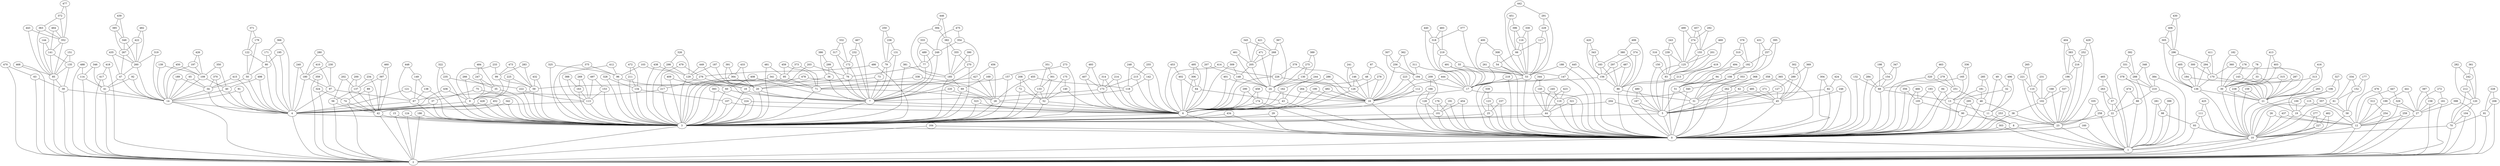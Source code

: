 graph G {
  0;
  1;
  2;
  3;
  4;
  5;
  6;
  7;
  8;
  9;
  10;
  11;
  12;
  13;
  14;
  15;
  16;
  17;
  18;
  19;
  20;
  21;
  22;
  23;
  24;
  25;
  26;
  27;
  28;
  29;
  30;
  31;
  32;
  33;
  34;
  35;
  36;
  37;
  38;
  39;
  40;
  41;
  42;
  43;
  44;
  45;
  46;
  47;
  48;
  49;
  50;
  51;
  52;
  53;
  54;
  55;
  56;
  57;
  58;
  59;
  60;
  61;
  62;
  63;
  64;
  65;
  66;
  67;
  68;
  69;
  70;
  71;
  72;
  73;
  74;
  75;
  76;
  77;
  78;
  79;
  80;
  81;
  82;
  83;
  84;
  85;
  86;
  87;
  88;
  89;
  90;
  91;
  92;
  93;
  94;
  95;
  96;
  97;
  98;
  99;
  100;
  101;
  102;
  103;
  104;
  105;
  106;
  107;
  108;
  109;
  110;
  111;
  112;
  113;
  114;
  115;
  116;
  117;
  118;
  119;
  120;
  121;
  122;
  123;
  124;
  125;
  126;
  127;
  128;
  129;
  130;
  131;
  132;
  133;
  134;
  135;
  136;
  137;
  138;
  139;
  140;
  141;
  142;
  143;
  144;
  145;
  146;
  147;
  148;
  149;
  150;
  151;
  152;
  153;
  154;
  155;
  156;
  157;
  158;
  159;
  160;
  161;
  162;
  163;
  164;
  165;
  166;
  167;
  168;
  169;
  170;
  171;
  172;
  173;
  174;
  175;
  176;
  177;
  178;
  179;
  180;
  181;
  182;
  183;
  184;
  185;
  186;
  187;
  188;
  189;
  190;
  191;
  192;
  193;
  194;
  195;
  196;
  197;
  198;
  199;
  200;
  201;
  202;
  203;
  204;
  205;
  206;
  207;
  208;
  209;
  210;
  211;
  212;
  213;
  214;
  215;
  216;
  217;
  218;
  219;
  220;
  221;
  222;
  223;
  224;
  225;
  226;
  227;
  228;
  229;
  230;
  231;
  232;
  233;
  234;
  235;
  236;
  237;
  238;
  239;
  240;
  241;
  242;
  243;
  244;
  245;
  246;
  247;
  248;
  249;
  250;
  251;
  252;
  253;
  254;
  255;
  256;
  257;
  258;
  259;
  260;
  261;
  262;
  263;
  264;
  265;
  266;
  267;
  268;
  269;
  270;
  271;
  272;
  273;
  274;
  275;
  276;
  277;
  278;
  279;
  280;
  281;
  282;
  283;
  284;
  285;
  286;
  287;
  288;
  289;
  290;
  291;
  292;
  293;
  294;
  295;
  296;
  297;
  298;
  299;
  300;
  301;
  302;
  303;
  304;
  305;
  306;
  307;
  308;
  309;
  310;
  311;
  312;
  313;
  314;
  315;
  316;
  317;
  318;
  319;
  320;
  321;
  322;
  323;
  324;
  325;
  326;
  327;
  328;
  329;
  330;
  331;
  332;
  333;
  334;
  335;
  336;
  337;
  338;
  339;
  340;
  341;
  342;
  343;
  344;
  345;
  346;
  347;
  348;
  349;
  350;
  351;
  352;
  353;
  354;
  355;
  356;
  357;
  358;
  359;
  360;
  361;
  362;
  363;
  364;
  365;
  366;
  367;
  368;
  369;
  370;
  371;
  372;
  373;
  374;
  375;
  376;
  377;
  378;
  379;
  380;
  381;
  382;
  383;
  384;
  385;
  386;
  387;
  388;
  389;
  390;
  391;
  392;
  393;
  394;
  395;
  396;
  397;
  398;
  399;
  400;
  401;
  402;
  403;
  404;
  405;
  406;
  407;
  408;
  409;
  410;
  411;
  412;
  413;
  414;
  415;
  416;
  417;
  418;
  419;
  420;
  421;
  422;
  423;
  424;
  425;
  426;
  427;
  428;
  429;
  430;
  431;
  432;
  433;
  434;
  435;
  436;
  437;
  438;
  439;
  440;
  441;
  442;
  443;
  444;
  445;
  446;
  447;
  448;
  449;
  450;
  451;
  452;
  453;
  454;
  455;
  456;
  457;
  458;
  459;
  460;
  461;
  462;
  463;
  464;
  465;
  466;
  467;
  468;
  469;
  470;
  471;
  472;
  473;
  474;
  475;
  476;
  477;
  478;
  479;
  480;
  481;
  482;
  483;
  484;
  485;
  486;
  487;
  488;
  489;
  490;
  491;
  492;
  493;
  494;
  495;
  496;
  497;
  498;
  499;
   0 -- 1;
   1 -- 2;
   2 -- 0;
   3 -- 2;
   3 -- 0;
   4 -- 3;
   4 -- 2;
   5 -- 3;
   5 -- 0;
   6 -- 3;
   6 -- 0;
   7 -- 6;
   7 -- 3;
   8 -- 0;
   8 -- 1;
   9 -- 4;
   9 -- 3;
   10 -- 1;
   10 -- 2;
   11 -- 8;
   11 -- 0;
   12 -- 10;
   12 -- 2;
   13 -- 11;
   13 -- 0;
   14 -- 4;
   14 -- 2;
   15 -- 3;
   15 -- 2;
   16 -- 6;
   16 -- 0;
   17 -- 16;
   17 -- 0;
   18 -- 7;
   18 -- 3;
   19 -- 12;
   19 -- 10;
   20 -- 7;
   20 -- 3;
   21 -- 19;
   21 -- 10;
   22 -- 8;
   22 -- 1;
   23 -- 0;
   23 -- 1;
   24 -- 16;
   24 -- 6;
   25 -- 3;
   25 -- 0;
   26 -- 12;
   26 -- 10;
   27 -- 12;
   27 -- 2;
   28 -- 6;
   28 -- 3;
   29 -- 3;
   29 -- 0;
   30 -- 21;
   30 -- 10;
   31 -- 5;
   31 -- 0;
   32 -- 13;
   32 -- 11;
   33 -- 30;
   33 -- 21;
   34 -- 14;
   34 -- 4;
   35 -- 9;
   35 -- 3;
   36 -- 20;
   36 -- 7;
   37 -- 4;
   37 -- 3;
   38 -- 23;
   38 -- 0;
   39 -- 14;
   39 -- 2;
   40 -- 14;
   40 -- 4;
   41 -- 14;
   41 -- 2;
   42 -- 3;
   42 -- 2;
   43 -- 6;
   43 -- 0;
   44 -- 3;
   44 -- 0;
   45 -- 5;
   45 -- 0;
   46 -- 38;
   46 -- 0;
   47 -- 41;
   47 -- 14;
   48 -- 24;
   48 -- 16;
   49 -- 32;
   49 -- 11;
   50 -- 34;
   50 -- 4;
   51 -- 31;
   51 -- 5;
   52 -- 6;
   52 -- 3;
   53 -- 17;
   53 -- 0;
   54 -- 53;
   54 -- 0;
   55 -- 53;
   55 -- 17;
   56 -- 42;
   56 -- 2;
   57 -- 22;
   57 -- 1;
   58 -- 12;
   58 -- 10;
   59 -- 9;
   59 -- 3;
   60 -- 7;
   60 -- 3;
   61 -- 58;
   61 -- 10;
   62 -- 45;
   62 -- 5;
   63 -- 39;
   63 -- 2;
   64 -- 43;
   64 -- 6;
   65 -- 34;
   65 -- 14;
   66 -- 54;
   66 -- 53;
   67 -- 4;
   67 -- 3;
   68 -- 13;
   68 -- 0;
   69 -- 28;
   69 -- 3;
   70 -- 10;
   70 -- 2;
   71 -- 28;
   71 -- 3;
   72 -- 52;
   72 -- 3;
   73 -- 20;
   73 -- 7;
   74 -- 42;
   74 -- 2;
   75 -- 37;
   75 -- 3;
   76 -- 18;
   76 -- 7;
   77 -- 76;
   77 -- 7;
   78 -- 33;
   78 -- 30;
   79 -- 73;
   79 -- 7;
   80 -- 50;
   80 -- 4;
   81 -- 70;
   81 -- 2;
   82 -- 31;
   82 -- 0;
   83 -- 62;
   83 -- 5;
   84 -- 13;
   84 -- 0;
   85 -- 39;
   85 -- 2;
   86 -- 31;
   86 -- 0;
   87 -- 48;
   87 -- 16;
   88 -- 22;
   88 -- 1;
   89 -- 74;
   89 -- 42;
   90 -- 8;
   90 -- 0;
   91 -- 14;
   91 -- 4;
   92 -- 41;
   92 -- 14;
   93 -- 10;
   93 -- 1;
   94 -- 51;
   94 -- 31;
   95 -- 71;
   95 -- 3;
   96 -- 18;
   96 -- 3;
   97 -- 67;
   97 -- 4;
   98 -- 93;
   98 -- 1;
   99 -- 59;
   99 -- 9;
   100 -- 19;
   100 -- 10;
   101 -- 3;
   101 -- 0;
   102 -- 38;
   102 -- 23;
   103 -- 96;
   103 -- 18;
   104 -- 70;
   104 -- 2;
   105 -- 90;
   105 -- 0;
   106 -- 100;
   106 -- 10;
   107 -- 6;
   107 -- 3;
   108 -- 51;
   108 -- 31;
   109 -- 40;
   109 -- 14;
   110 -- 102;
   110 -- 23;
   111 -- 93;
   111 -- 10;
   112 -- 16;
   112 -- 6;
   113 -- 42;
   113 -- 3;
   114 -- 41;
   114 -- 2;
   115 -- 19;
   115 -- 12;
   116 -- 66;
   116 -- 53;
   117 -- 66;
   117 -- 53;
   118 -- 28;
   118 -- 6;
   119 -- 44;
   119 -- 0;
   120 -- 104;
   120 -- 70;
   121 -- 37;
   121 -- 4;
   122 -- 80;
   122 -- 50;
   123 -- 25;
   123 -- 0;
   124 -- 3;
   124 -- 2;
   125 -- 83;
   125 -- 5;
   126 -- 16;
   126 -- 6;
   127 -- 45;
   127 -- 5;
   128 -- 101;
   128 -- 0;
   129 -- 20;
   129 -- 3;
   130 -- 24;
   130 -- 16;
   131 -- 79;
   131 -- 7;
   132 -- 68;
   132 -- 0;
   133 -- 52;
   133 -- 3;
   134 -- 107;
   134 -- 3;
   135 -- 85;
   135 -- 39;
   136 -- 21;
   136 -- 10;
   137 -- 56;
   137 -- 42;
   138 -- 67;
   138 -- 3;
   139 -- 109;
   139 -- 14;
   140 -- 52;
   140 -- 6;
   141 -- 135;
   141 -- 85;
   142 -- 118;
   142 -- 6;
   143 -- 30;
   143 -- 21;
   144 -- 141;
   144 -- 85;
   145 -- 119;
   145 -- 44;
   146 -- 126;
   146 -- 16;
   147 -- 17;
   147 -- 0;
   148 -- 24;
   148 -- 6;
   149 -- 138;
   149 -- 67;
   150 -- 83;
   150 -- 5;
   151 -- 135;
   151 -- 85;
   152 -- 61;
   152 -- 58;
   153 -- 113;
   153 -- 3;
   154 -- 68;
   154 -- 0;
   155 -- 125;
   155 -- 83;
   156 -- 86;
   156 -- 0;
   157 -- 59;
   157 -- 3;
   158 -- 27;
   158 -- 2;
   159 -- 21;
   159 -- 10;
   160 -- 0;
   160 -- 1;
   161 -- 27;
   161 -- 2;
   162 -- 43;
   162 -- 6;
   163 -- 113;
   163 -- 3;
   164 -- 2;
   164 -- 0;
   165 -- 68;
   165 -- 13;
   166 -- 128;
   166 -- 0;
   167 -- 5;
   167 -- 0;
   168 -- 102;
   168 -- 23;
   169 -- 69;
   169 -- 28;
   170 -- 136;
   170 -- 21;
   171 -- 80;
   171 -- 4;
   172 -- 76;
   172 -- 7;
   173 -- 7;
   173 -- 6;
   174 -- 6;
   174 -- 0;
   175 -- 140;
   175 -- 52;
   176 -- 101;
   176 -- 0;
   177 -- 152;
   177 -- 58;
   178 -- 143;
   178 -- 30;
   179 -- 122;
   179 -- 50;
   180 -- 97;
   180 -- 4;
   181 -- 46;
   181 -- 0;
   182 -- 178;
   182 -- 30;
   183 -- 156;
   183 -- 86;
   184 -- 136;
   184 -- 21;
   185 -- 69;
   185 -- 3;
   186 -- 3;
   186 -- 2;
   187 -- 129;
   187 -- 20;
   188 -- 53;
   188 -- 0;
   189 -- 34;
   189 -- 14;
   190 -- 16;
   190 -- 6;
   191 -- 101;
   191 -- 0;
   192 -- 108;
   192 -- 51;
   193 -- 105;
   193 -- 90;
   194 -- 17;
   194 -- 16;
   195 -- 80;
   195 -- 4;
   196 -- 168;
   196 -- 23;
   197 -- 109;
   197 -- 14;
   198 -- 154;
   198 -- 68;
   199 -- 27;
   199 -- 12;
   200 -- 137;
   200 -- 42;
   201 -- 125;
   201 -- 83;
   202 -- 137;
   202 -- 56;
   203 -- 76;
   203 -- 18;
   204 -- 5;
   204 -- 3;
   205 -- 148;
   205 -- 24;
   206 -- 81;
   206 -- 2;
   207 -- 148;
   207 -- 6;
   208 -- 72;
   208 -- 52;
   209 -- 166;
   209 -- 128;
   210 -- 88;
   210 -- 1;
   211 -- 134;
   211 -- 3;
   212 -- 120;
   212 -- 70;
   213 -- 86;
   213 -- 0;
   214 -- 173;
   214 -- 6;
   215 -- 173;
   215 -- 6;
   216 -- 196;
   216 -- 23;
   217 -- 67;
   217 -- 3;
   218 -- 17;
   218 -- 0;
   219 -- 55;
   219 -- 17;
   220 -- 7;
   220 -- 6;
   221 -- 110;
   221 -- 23;
   222 -- 113;
   222 -- 3;
   223 -- 112;
   223 -- 16;
   224 -- 6;
   224 -- 3;
   225 -- 59;
   225 -- 9;
   226 -- 126;
   226 -- 6;
   227 -- 10;
   227 -- 2;
   228 -- 206;
   228 -- 81;
   229 -- 117;
   229 -- 53;
   230 -- 180;
   230 -- 97;
   231 -- 110;
   231 -- 102;
   232 -- 172;
   232 -- 7;
   233 -- 99;
   233 -- 9;
   234 -- 137;
   234 -- 42;
   235 -- 222;
   235 -- 3;
   236 -- 131;
   236 -- 79;
   237 -- 25;
   237 -- 0;
   238 -- 21;
   238 -- 10;
   239 -- 125;
   239 -- 83;
   240 -- 180;
   240 -- 4;
   241 -- 146;
   241 -- 126;
   242 -- 212;
   242 -- 120;
   243 -- 239;
   243 -- 125;
   244 -- 162;
   244 -- 43;
   245 -- 119;
   245 -- 44;
   246 -- 45;
   246 -- 0;
   247 -- 35;
   247 -- 9;
   248 -- 142;
   248 -- 118;
   249 -- 77;
   249 -- 7;
   250 -- 236;
   250 -- 79;
   251 -- 46;
   251 -- 0;
   252 -- 216;
   252 -- 23;
   253 -- 23;
   253 -- 0;
   254 -- 12;
   254 -- 2;
   255 -- 215;
   255 -- 6;
   256 -- 194;
   256 -- 16;
   257 -- 192;
   257 -- 108;
   258 -- 23;
   258 -- 1;
   259 -- 12;
   259 -- 2;
   260 -- 47;
   260 -- 14;
   261 -- 147;
   261 -- 17;
   262 -- 31;
   262 -- 0;
   263 -- 57;
   263 -- 22;
   264 -- 16;
   264 -- 6;
   265 -- 221;
   265 -- 110;
   266 -- 35;
   266 -- 9;
   267 -- 260;
   267 -- 47;
   268 -- 205;
   268 -- 24;
   269 -- 163;
   269 -- 113;
   270 -- 185;
   270 -- 3;
   271 -- 45;
   271 -- 5;
   272 -- 161;
   272 -- 27;
   273 -- 157;
   273 -- 3;
   274 -- 155;
   274 -- 125;
   275 -- 130;
   275 -- 24;
   276 -- 217;
   276 -- 3;
   277 -- 227;
   277 -- 10;
   278 -- 126;
   278 -- 16;
   279 -- 251;
   279 -- 0;
   280 -- 230;
   280 -- 180;
   281 -- 98;
   281 -- 1;
   282 -- 242;
   282 -- 120;
   283 -- 99;
   283 -- 59;
   284 -- 68;
   284 -- 0;
   285 -- 181;
   285 -- 46;
   286 -- 264;
   286 -- 16;
   287 -- 238;
   287 -- 21;
   288 -- 210;
   288 -- 1;
   289 -- 127;
   289 -- 45;
   290 -- 174;
   290 -- 6;
   291 -- 229;
   291 -- 53;
   292 -- 274;
   292 -- 155;
   293 -- 21;
   293 -- 19;
   294 -- 170;
   294 -- 136;
   295 -- 90;
   295 -- 8;
   296 -- 294;
   296 -- 136;
   297 -- 156;
   297 -- 86;
   298 -- 129;
   298 -- 3;
   299 -- 36;
   299 -- 7;
   300 -- 170;
   300 -- 136;
   301 -- 133;
   301 -- 52;
   302 -- 289;
   302 -- 45;
   303 -- 0;
   303 -- 1;
   304 -- 82;
   304 -- 0;
   305 -- 296;
   305 -- 136;
   306 -- 64;
   306 -- 6;
   307 -- 256;
   307 -- 194;
   308 -- 54;
   308 -- 53;
   309 -- 148;
   309 -- 6;
   310 -- 192;
   310 -- 51;
   311 -- 194;
   311 -- 17;
   312 -- 254;
   312 -- 12;
   313 -- 30;
   313 -- 21;
   314 -- 173;
   314 -- 6;
   315 -- 30;
   315 -- 21;
   316 -- 150;
   316 -- 83;
   317 -- 172;
   317 -- 76;
   318 -- 219;
   318 -- 17;
   319 -- 260;
   319 -- 14;
   320 -- 251;
   320 -- 0;
   321 -- 44;
   321 -- 0;
   322 -- 235;
   322 -- 3;
   323 -- 6;
   323 -- 3;
   324 -- 74;
   324 -- 2;
   325 -- 96;
   325 -- 3;
   326 -- 298;
   326 -- 129;
   327 -- 106;
   327 -- 100;
   328 -- 134;
   328 -- 3;
   329 -- 27;
   329 -- 12;
   330 -- 116;
   330 -- 53;
   331 -- 288;
   331 -- 1;
   332 -- 317;
   332 -- 172;
   333 -- 249;
   333 -- 77;
   334 -- 152;
   334 -- 61;
   335 -- 258;
   335 -- 23;
   336 -- 165;
   336 -- 13;
   337 -- 102;
   337 -- 23;
   338 -- 71;
   338 -- 28;
   339 -- 123;
   339 -- 25;
   340 -- 119;
   340 -- 0;
   341 -- 71;
   341 -- 3;
   342 -- 42;
   342 -- 3;
   343 -- 183;
   343 -- 156;
   344 -- 145;
   344 -- 44;
   345 -- 268;
   345 -- 205;
   346 -- 114;
   346 -- 41;
   347 -- 154;
   347 -- 68;
   348 -- 288;
   348 -- 210;
   349 -- 267;
   349 -- 260;
   350 -- 109;
   350 -- 40;
   351 -- 301;
   351 -- 133;
   352 -- 141;
   352 -- 85;
   353 -- 340;
   353 -- 0;
   354 -- 249;
   354 -- 7;
   355 -- 270;
   355 -- 185;
   356 -- 105;
   356 -- 0;
   357 -- 58;
   357 -- 10;
   358 -- 62;
   358 -- 45;
   359 -- 324;
   359 -- 2;
   360 -- 170;
   360 -- 21;
   361 -- 242;
   361 -- 120;
   362 -- 256;
   362 -- 194;
   363 -- 352;
   363 -- 85;
   364 -- 20;
   364 -- 3;
   365 -- 262;
   365 -- 0;
   366 -- 171;
   366 -- 4;
   367 -- 268;
   367 -- 24;
   368 -- 262;
   368 -- 31;
   369 -- 289;
   369 -- 45;
   370 -- 34;
   370 -- 4;
   371 -- 179;
   371 -- 122;
   372 -- 363;
   372 -- 352;
   373 -- 95;
   373 -- 71;
   374 -- 297;
   374 -- 86;
   375 -- 96;
   375 -- 3;
   376 -- 310;
   376 -- 192;
   377 -- 318;
   377 -- 17;
   378 -- 210;
   378 -- 88;
   379 -- 226;
   379 -- 126;
   380 -- 183;
   380 -- 86;
   381 -- 185;
   381 -- 3;
   382 -- 355;
   382 -- 185;
   383 -- 216;
   383 -- 196;
   384 -- 210;
   384 -- 1;
   385 -- 349;
   385 -- 267;
   386 -- 299;
   386 -- 36;
   387 -- 158;
   387 -- 27;
   388 -- 163;
   388 -- 113;
   389 -- 275;
   389 -- 130;
   390 -- 270;
   390 -- 185;
   391 -- 364;
   391 -- 20;
   392 -- 331;
   392 -- 288;
   393 -- 224;
   393 -- 3;
   394 -- 382;
   394 -- 185;
   395 -- 257;
   395 -- 108;
   396 -- 116;
   396 -- 66;
   397 -- 137;
   397 -- 42;
   398 -- 27;
   398 -- 2;
   399 -- 98;
   399 -- 1;
   400 -- 308;
   400 -- 53;
   401 -- 24;
   401 -- 6;
   402 -- 64;
   402 -- 6;
   403 -- 287;
   403 -- 238;
   404 -- 383;
   404 -- 196;
   405 -- 184;
   405 -- 136;
   406 -- 305;
   406 -- 296;
   407 -- 173;
   407 -- 6;
   408 -- 60;
   408 -- 7;
   409 -- 60;
   409 -- 3;
   410 -- 180;
   410 -- 97;
   411 -- 294;
   411 -- 170;
   412 -- 96;
   412 -- 3;
   413 -- 403;
   413 -- 238;
   414 -- 226;
   414 -- 6;
   415 -- 34;
   415 -- 4;
   416 -- 313;
   416 -- 21;
   417 -- 41;
   417 -- 2;
   418 -- 417;
   418 -- 2;
   419 -- 213;
   419 -- 0;
   420 -- 343;
   420 -- 156;
   421 -- 268;
   421 -- 205;
   422 -- 267;
   422 -- 260;
   423 -- 119;
   423 -- 44;
   424 -- 82;
   424 -- 0;
   425 -- 111;
   425 -- 10;
   426 -- 197;
   426 -- 109;
   427 -- 71;
   427 -- 28;
   428 -- 4;
   428 -- 3;
   429 -- 252;
   429 -- 23;
   430 -- 406;
   430 -- 296;
   431 -- 257;
   431 -- 108;
   432 -- 59;
   432 -- 3;
   433 -- 364;
   433 -- 20;
   434 -- 3;
   434 -- 0;
   435 -- 260;
   435 -- 47;
   436 -- 9;
   436 -- 4;
   437 -- 12;
   437 -- 10;
   438 -- 129;
   438 -- 3;
   439 -- 385;
   439 -- 349;
   440 -- 318;
   440 -- 17;
   441 -- 199;
   441 -- 27;
   442 -- 291;
   442 -- 53;
   443 -- 352;
   443 -- 85;
   444 -- 17;
   444 -- 16;
   445 -- 147;
   445 -- 0;
   446 -- 394;
   446 -- 382;
   447 -- 329;
   447 -- 12;
   448 -- 149;
   448 -- 67;
   449 -- 129;
   449 -- 20;
   450 -- 109;
   450 -- 14;
   451 -- 396;
   451 -- 66;
   452 -- 4;
   452 -- 3;
   453 -- 402;
   453 -- 6;
   454 -- 101;
   454 -- 0;
   455 -- 118;
   455 -- 28;
   456 -- 427;
   456 -- 28;
   457 -- 274;
   457 -- 155;
   458 -- 174;
   458 -- 6;
   459 -- 95;
   459 -- 71;
   460 -- 397;
   460 -- 42;
   461 -- 205;
   461 -- 24;
   462 -- 227;
   462 -- 2;
   463 -- 320;
   463 -- 251;
   464 -- 352;
   464 -- 141;
   465 -- 263;
   465 -- 57;
   466 -- 105;
   466 -- 0;
   467 -- 232;
   467 -- 7;
   468 -- 85;
   468 -- 2;
   469 -- 155;
   469 -- 83;
   470 -- 63;
   470 -- 2;
   471 -- 205;
   471 -- 24;
   472 -- 211;
   472 -- 134;
   473 -- 99;
   473 -- 59;
   474 -- 88;
   474 -- 22;
   475 -- 354;
   475 -- 249;
   476 -- 199;
   476 -- 12;
   477 -- 372;
   477 -- 352;
   478 -- 69;
   478 -- 3;
   479 -- 276;
   479 -- 217;
   480 -- 167;
   480 -- 5;
   481 -- 95;
   481 -- 3;
   482 -- 422;
   482 -- 260;
   483 -- 318;
   483 -- 219;
   484 -- 247;
   484 -- 35;
   485 -- 45;
   485 -- 5;
   486 -- 276;
   486 -- 3;
   487 -- 156;
   487 -- 86;
   488 -- 114;
   488 -- 2;
   489 -- 77;
   489 -- 7;
   490 -- 274;
   490 -- 125;
   491 -- 53;
   491 -- 17;
   492 -- 16;
   492 -- 6;
   493 -- 407;
   493 -- 173;
   494 -- 94;
   494 -- 51;
   495 -- 306;
   495 -- 64;
   496 -- 32;
   496 -- 11;
   497 -- 153;
   497 -- 113;
   498 -- 40;
   498 -- 4;
   499 -- 380;
   499 -- 86;
}
